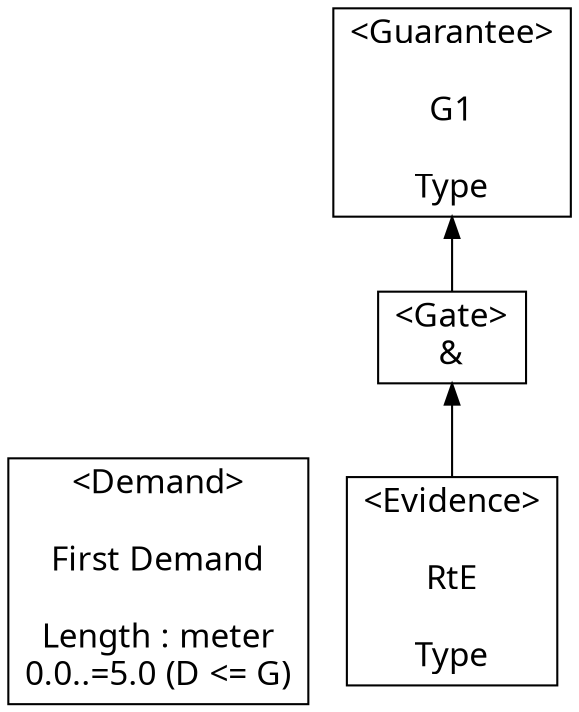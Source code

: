 digraph consert_Test { rankdir = BT; node [fontsize=16 shape=box fontname="Verdana"];
    Demand[label="<Demand>\n\nFirst Demand\n\nLength : meter\n0.0..=5.0 (D <= G)"];
    Gate1[label="<Gate>\n&"];
    RtE[label="<Evidence>\n\nRtE\n\nType"];
    Gate1 -> G1[label=""];
    RtE -> Gate1[label=""];{rank=same;
    G1[label="<Guarantee>\n\nG1\n\nType"];}{rank=same;}}